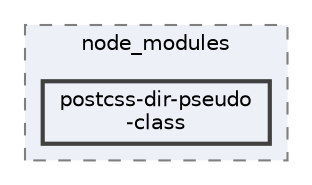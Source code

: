 digraph "pkiclassroomrescheduler/src/main/frontend/node_modules/postcss-dir-pseudo-class"
{
 // LATEX_PDF_SIZE
  bgcolor="transparent";
  edge [fontname=Helvetica,fontsize=10,labelfontname=Helvetica,labelfontsize=10];
  node [fontname=Helvetica,fontsize=10,shape=box,height=0.2,width=0.4];
  compound=true
  subgraph clusterdir_72953eda66ccb3a2722c28e1c3e6c23b {
    graph [ bgcolor="#edf0f7", pencolor="grey50", label="node_modules", fontname=Helvetica,fontsize=10 style="filled,dashed", URL="dir_72953eda66ccb3a2722c28e1c3e6c23b.html",tooltip=""]
  dir_c911045ab60099dbcbb8710c07de7352 [label="postcss-dir-pseudo\l-class", fillcolor="#edf0f7", color="grey25", style="filled,bold", URL="dir_c911045ab60099dbcbb8710c07de7352.html",tooltip=""];
  }
}
